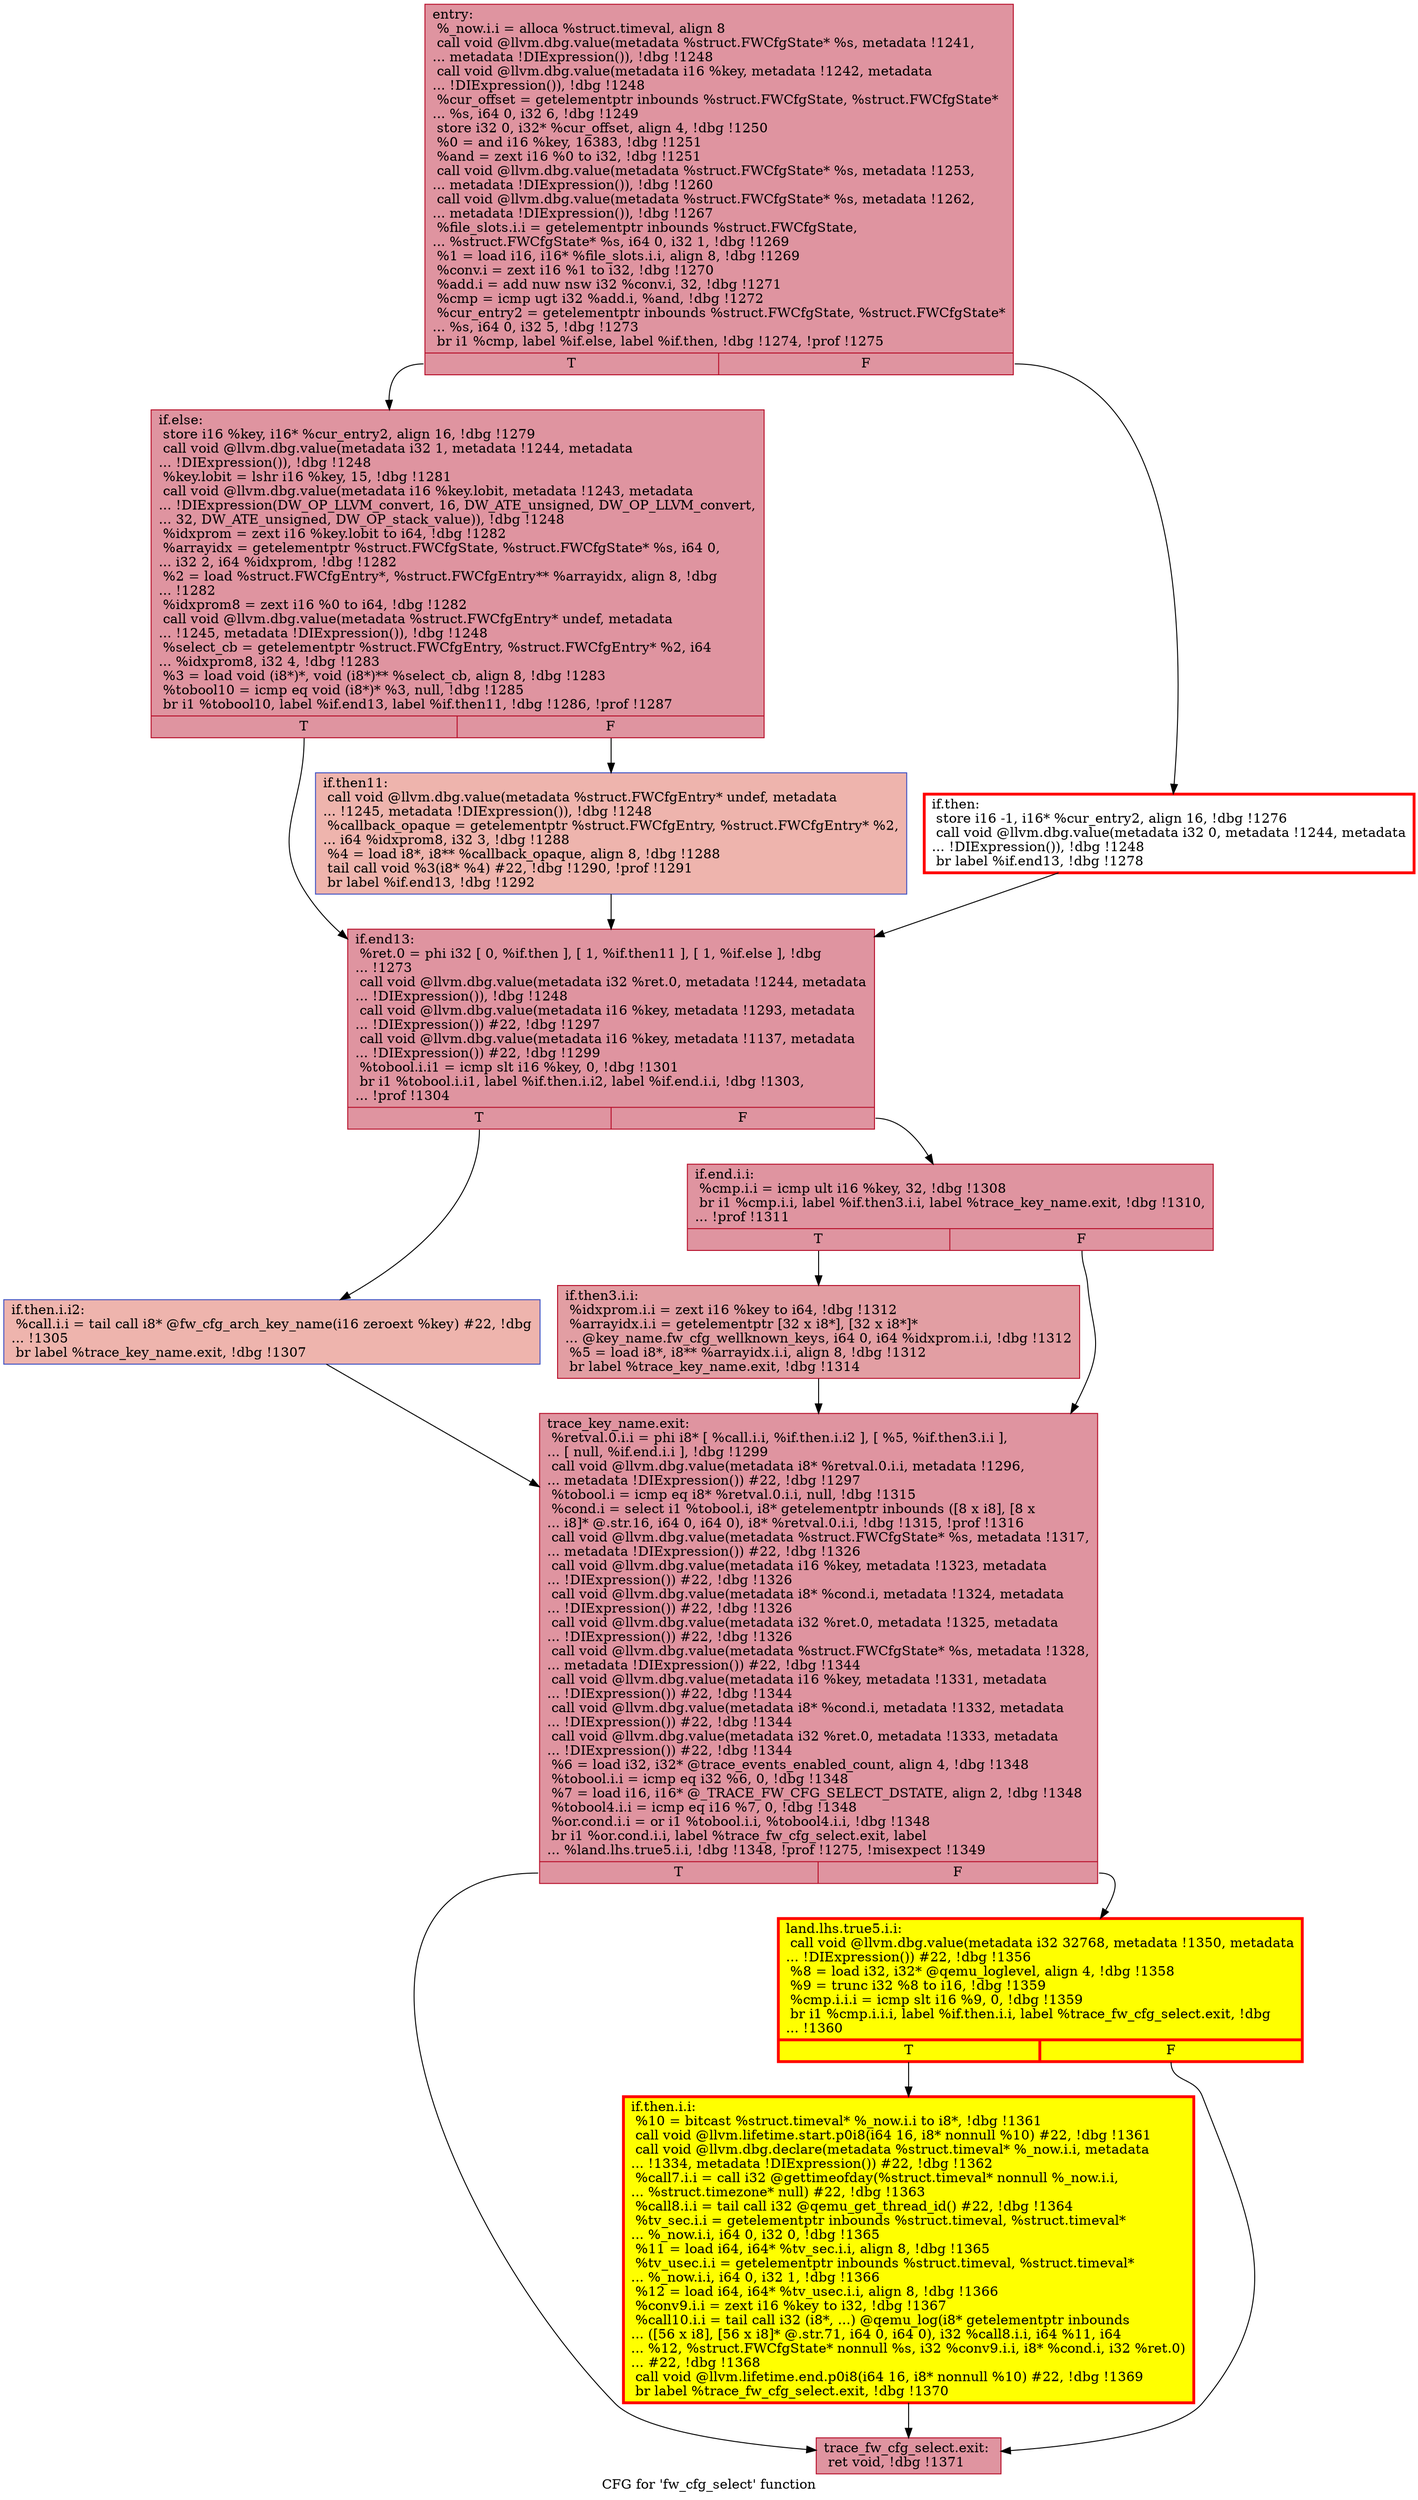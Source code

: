 digraph "CFG for 'fw_cfg_select' function" {
	label="CFG for 'fw_cfg_select' function";

	Node0x561075c27100 [shape=record,color="#b70d28ff", style=filled, fillcolor="#b70d2870",label="{entry:\l  %_now.i.i = alloca %struct.timeval, align 8\l  call void @llvm.dbg.value(metadata %struct.FWCfgState* %s, metadata !1241,\l... metadata !DIExpression()), !dbg !1248\l  call void @llvm.dbg.value(metadata i16 %key, metadata !1242, metadata\l... !DIExpression()), !dbg !1248\l  %cur_offset = getelementptr inbounds %struct.FWCfgState, %struct.FWCfgState*\l... %s, i64 0, i32 6, !dbg !1249\l  store i32 0, i32* %cur_offset, align 4, !dbg !1250\l  %0 = and i16 %key, 16383, !dbg !1251\l  %and = zext i16 %0 to i32, !dbg !1251\l  call void @llvm.dbg.value(metadata %struct.FWCfgState* %s, metadata !1253,\l... metadata !DIExpression()), !dbg !1260\l  call void @llvm.dbg.value(metadata %struct.FWCfgState* %s, metadata !1262,\l... metadata !DIExpression()), !dbg !1267\l  %file_slots.i.i = getelementptr inbounds %struct.FWCfgState,\l... %struct.FWCfgState* %s, i64 0, i32 1, !dbg !1269\l  %1 = load i16, i16* %file_slots.i.i, align 8, !dbg !1269\l  %conv.i = zext i16 %1 to i32, !dbg !1270\l  %add.i = add nuw nsw i32 %conv.i, 32, !dbg !1271\l  %cmp = icmp ugt i32 %add.i, %and, !dbg !1272\l  %cur_entry2 = getelementptr inbounds %struct.FWCfgState, %struct.FWCfgState*\l... %s, i64 0, i32 5, !dbg !1273\l  br i1 %cmp, label %if.else, label %if.then, !dbg !1274, !prof !1275\l|{<s0>T|<s1>F}}"];
	Node0x561075c27100:s0 -> Node0x561075de5510;
	Node0x561075c27100:s1 -> Node0x561075de5430;
	Node0x561075de5430 [shape=record,penwidth=3.0, color="red",label="{if.then:                                          \l  store i16 -1, i16* %cur_entry2, align 16, !dbg !1276\l  call void @llvm.dbg.value(metadata i32 0, metadata !1244, metadata\l... !DIExpression()), !dbg !1248\l  br label %if.end13, !dbg !1278\l}"];
	Node0x561075de5430 -> Node0x561075de54a0;
	Node0x561075de5510 [shape=record,color="#b70d28ff", style=filled, fillcolor="#b70d2870",label="{if.else:                                          \l  store i16 %key, i16* %cur_entry2, align 16, !dbg !1279\l  call void @llvm.dbg.value(metadata i32 1, metadata !1244, metadata\l... !DIExpression()), !dbg !1248\l  %key.lobit = lshr i16 %key, 15, !dbg !1281\l  call void @llvm.dbg.value(metadata i16 %key.lobit, metadata !1243, metadata\l... !DIExpression(DW_OP_LLVM_convert, 16, DW_ATE_unsigned, DW_OP_LLVM_convert,\l... 32, DW_ATE_unsigned, DW_OP_stack_value)), !dbg !1248\l  %idxprom = zext i16 %key.lobit to i64, !dbg !1282\l  %arrayidx = getelementptr %struct.FWCfgState, %struct.FWCfgState* %s, i64 0,\l... i32 2, i64 %idxprom, !dbg !1282\l  %2 = load %struct.FWCfgEntry*, %struct.FWCfgEntry** %arrayidx, align 8, !dbg\l... !1282\l  %idxprom8 = zext i16 %0 to i64, !dbg !1282\l  call void @llvm.dbg.value(metadata %struct.FWCfgEntry* undef, metadata\l... !1245, metadata !DIExpression()), !dbg !1248\l  %select_cb = getelementptr %struct.FWCfgEntry, %struct.FWCfgEntry* %2, i64\l... %idxprom8, i32 4, !dbg !1283\l  %3 = load void (i8*)*, void (i8*)** %select_cb, align 8, !dbg !1283\l  %tobool10 = icmp eq void (i8*)* %3, null, !dbg !1285\l  br i1 %tobool10, label %if.end13, label %if.then11, !dbg !1286, !prof !1287\l|{<s0>T|<s1>F}}"];
	Node0x561075de5510:s0 -> Node0x561075de54a0;
	Node0x561075de5510:s1 -> Node0x561075de79e0;
	Node0x561075de79e0 [shape=record,color="#3d50c3ff", style=filled, fillcolor="#d8564670",label="{if.then11:                                        \l  call void @llvm.dbg.value(metadata %struct.FWCfgEntry* undef, metadata\l... !1245, metadata !DIExpression()), !dbg !1248\l  %callback_opaque = getelementptr %struct.FWCfgEntry, %struct.FWCfgEntry* %2,\l... i64 %idxprom8, i32 3, !dbg !1288\l  %4 = load i8*, i8** %callback_opaque, align 8, !dbg !1288\l  tail call void %3(i8* %4) #22, !dbg !1290, !prof !1291\l  br label %if.end13, !dbg !1292\l}"];
	Node0x561075de79e0 -> Node0x561075de54a0;
	Node0x561075de54a0 [shape=record,color="#b70d28ff", style=filled, fillcolor="#b70d2870",label="{if.end13:                                         \l  %ret.0 = phi i32 [ 0, %if.then ], [ 1, %if.then11 ], [ 1, %if.else ], !dbg\l... !1273\l  call void @llvm.dbg.value(metadata i32 %ret.0, metadata !1244, metadata\l... !DIExpression()), !dbg !1248\l  call void @llvm.dbg.value(metadata i16 %key, metadata !1293, metadata\l... !DIExpression()) #22, !dbg !1297\l  call void @llvm.dbg.value(metadata i16 %key, metadata !1137, metadata\l... !DIExpression()) #22, !dbg !1299\l  %tobool.i.i1 = icmp slt i16 %key, 0, !dbg !1301\l  br i1 %tobool.i.i1, label %if.then.i.i2, label %if.end.i.i, !dbg !1303,\l... !prof !1304\l|{<s0>T|<s1>F}}"];
	Node0x561075de54a0:s0 -> Node0x561075bb7030;
	Node0x561075de54a0:s1 -> Node0x561075d9d630;
	Node0x561075bb7030 [shape=record,color="#3d50c3ff", style=filled, fillcolor="#d8564670",label="{if.then.i.i2:                                     \l  %call.i.i = tail call i8* @fw_cfg_arch_key_name(i16 zeroext %key) #22, !dbg\l... !1305\l  br label %trace_key_name.exit, !dbg !1307\l}"];
	Node0x561075bb7030 -> Node0x561075bb8680;
	Node0x561075d9d630 [shape=record,color="#b70d28ff", style=filled, fillcolor="#b70d2870",label="{if.end.i.i:                                       \l  %cmp.i.i = icmp ult i16 %key, 32, !dbg !1308\l  br i1 %cmp.i.i, label %if.then3.i.i, label %trace_key_name.exit, !dbg !1310,\l... !prof !1311\l|{<s0>T|<s1>F}}"];
	Node0x561075d9d630:s0 -> Node0x561075dec7c0;
	Node0x561075d9d630:s1 -> Node0x561075bb8680;
	Node0x561075dec7c0 [shape=record,color="#b70d28ff", style=filled, fillcolor="#be242e70",label="{if.then3.i.i:                                     \l  %idxprom.i.i = zext i16 %key to i64, !dbg !1312\l  %arrayidx.i.i = getelementptr [32 x i8*], [32 x i8*]*\l... @key_name.fw_cfg_wellknown_keys, i64 0, i64 %idxprom.i.i, !dbg !1312\l  %5 = load i8*, i8** %arrayidx.i.i, align 8, !dbg !1312\l  br label %trace_key_name.exit, !dbg !1314\l}"];
	Node0x561075dec7c0 -> Node0x561075bb8680;
	Node0x561075bb8680 [shape=record,color="#b70d28ff", style=filled, fillcolor="#b70d2870",label="{trace_key_name.exit:                              \l  %retval.0.i.i = phi i8* [ %call.i.i, %if.then.i.i2 ], [ %5, %if.then3.i.i ],\l... [ null, %if.end.i.i ], !dbg !1299\l  call void @llvm.dbg.value(metadata i8* %retval.0.i.i, metadata !1296,\l... metadata !DIExpression()) #22, !dbg !1297\l  %tobool.i = icmp eq i8* %retval.0.i.i, null, !dbg !1315\l  %cond.i = select i1 %tobool.i, i8* getelementptr inbounds ([8 x i8], [8 x\l... i8]* @.str.16, i64 0, i64 0), i8* %retval.0.i.i, !dbg !1315, !prof !1316\l  call void @llvm.dbg.value(metadata %struct.FWCfgState* %s, metadata !1317,\l... metadata !DIExpression()) #22, !dbg !1326\l  call void @llvm.dbg.value(metadata i16 %key, metadata !1323, metadata\l... !DIExpression()) #22, !dbg !1326\l  call void @llvm.dbg.value(metadata i8* %cond.i, metadata !1324, metadata\l... !DIExpression()) #22, !dbg !1326\l  call void @llvm.dbg.value(metadata i32 %ret.0, metadata !1325, metadata\l... !DIExpression()) #22, !dbg !1326\l  call void @llvm.dbg.value(metadata %struct.FWCfgState* %s, metadata !1328,\l... metadata !DIExpression()) #22, !dbg !1344\l  call void @llvm.dbg.value(metadata i16 %key, metadata !1331, metadata\l... !DIExpression()) #22, !dbg !1344\l  call void @llvm.dbg.value(metadata i8* %cond.i, metadata !1332, metadata\l... !DIExpression()) #22, !dbg !1344\l  call void @llvm.dbg.value(metadata i32 %ret.0, metadata !1333, metadata\l... !DIExpression()) #22, !dbg !1344\l  %6 = load i32, i32* @trace_events_enabled_count, align 4, !dbg !1348\l  %tobool.i.i = icmp eq i32 %6, 0, !dbg !1348\l  %7 = load i16, i16* @_TRACE_FW_CFG_SELECT_DSTATE, align 2, !dbg !1348\l  %tobool4.i.i = icmp eq i16 %7, 0, !dbg !1348\l  %or.cond.i.i = or i1 %tobool.i.i, %tobool4.i.i, !dbg !1348\l  br i1 %or.cond.i.i, label %trace_fw_cfg_select.exit, label\l... %land.lhs.true5.i.i, !dbg !1348, !prof !1275, !misexpect !1349\l|{<s0>T|<s1>F}}"];
	Node0x561075bb8680:s0 -> Node0x561075d3b070;
	Node0x561075bb8680:s1 -> Node0x561075dec720;
	Node0x561075dec720 [shape=record,penwidth=3.0, style="filled", color="red", fillcolor="yellow",label="{land.lhs.true5.i.i:                               \l  call void @llvm.dbg.value(metadata i32 32768, metadata !1350, metadata\l... !DIExpression()) #22, !dbg !1356\l  %8 = load i32, i32* @qemu_loglevel, align 4, !dbg !1358\l  %9 = trunc i32 %8 to i16, !dbg !1359\l  %cmp.i.i.i = icmp slt i16 %9, 0, !dbg !1359\l  br i1 %cmp.i.i.i, label %if.then.i.i, label %trace_fw_cfg_select.exit, !dbg\l... !1360\l|{<s0>T|<s1>F}}"];
	Node0x561075dec720:s0 -> Node0x561075d3b3b0;
	Node0x561075dec720:s1 -> Node0x561075d3b070;
	Node0x561075d3b3b0 [shape=record,penwidth=3.0, style="filled", color="red", fillcolor="yellow",label="{if.then.i.i:                                      \l  %10 = bitcast %struct.timeval* %_now.i.i to i8*, !dbg !1361\l  call void @llvm.lifetime.start.p0i8(i64 16, i8* nonnull %10) #22, !dbg !1361\l  call void @llvm.dbg.declare(metadata %struct.timeval* %_now.i.i, metadata\l... !1334, metadata !DIExpression()) #22, !dbg !1362\l  %call7.i.i = call i32 @gettimeofday(%struct.timeval* nonnull %_now.i.i,\l... %struct.timezone* null) #22, !dbg !1363\l  %call8.i.i = tail call i32 @qemu_get_thread_id() #22, !dbg !1364\l  %tv_sec.i.i = getelementptr inbounds %struct.timeval, %struct.timeval*\l... %_now.i.i, i64 0, i32 0, !dbg !1365\l  %11 = load i64, i64* %tv_sec.i.i, align 8, !dbg !1365\l  %tv_usec.i.i = getelementptr inbounds %struct.timeval, %struct.timeval*\l... %_now.i.i, i64 0, i32 1, !dbg !1366\l  %12 = load i64, i64* %tv_usec.i.i, align 8, !dbg !1366\l  %conv9.i.i = zext i16 %key to i32, !dbg !1367\l  %call10.i.i = tail call i32 (i8*, ...) @qemu_log(i8* getelementptr inbounds\l... ([56 x i8], [56 x i8]* @.str.71, i64 0, i64 0), i32 %call8.i.i, i64 %11, i64\l... %12, %struct.FWCfgState* nonnull %s, i32 %conv9.i.i, i8* %cond.i, i32 %ret.0)\l... #22, !dbg !1368\l  call void @llvm.lifetime.end.p0i8(i64 16, i8* nonnull %10) #22, !dbg !1369\l  br label %trace_fw_cfg_select.exit, !dbg !1370\l}"];
	Node0x561075d3b3b0 -> Node0x561075d3b070;
	Node0x561075d3b070 [shape=record,color="#b70d28ff", style=filled, fillcolor="#b70d2870",label="{trace_fw_cfg_select.exit:                         \l  ret void, !dbg !1371\l}"];
}
